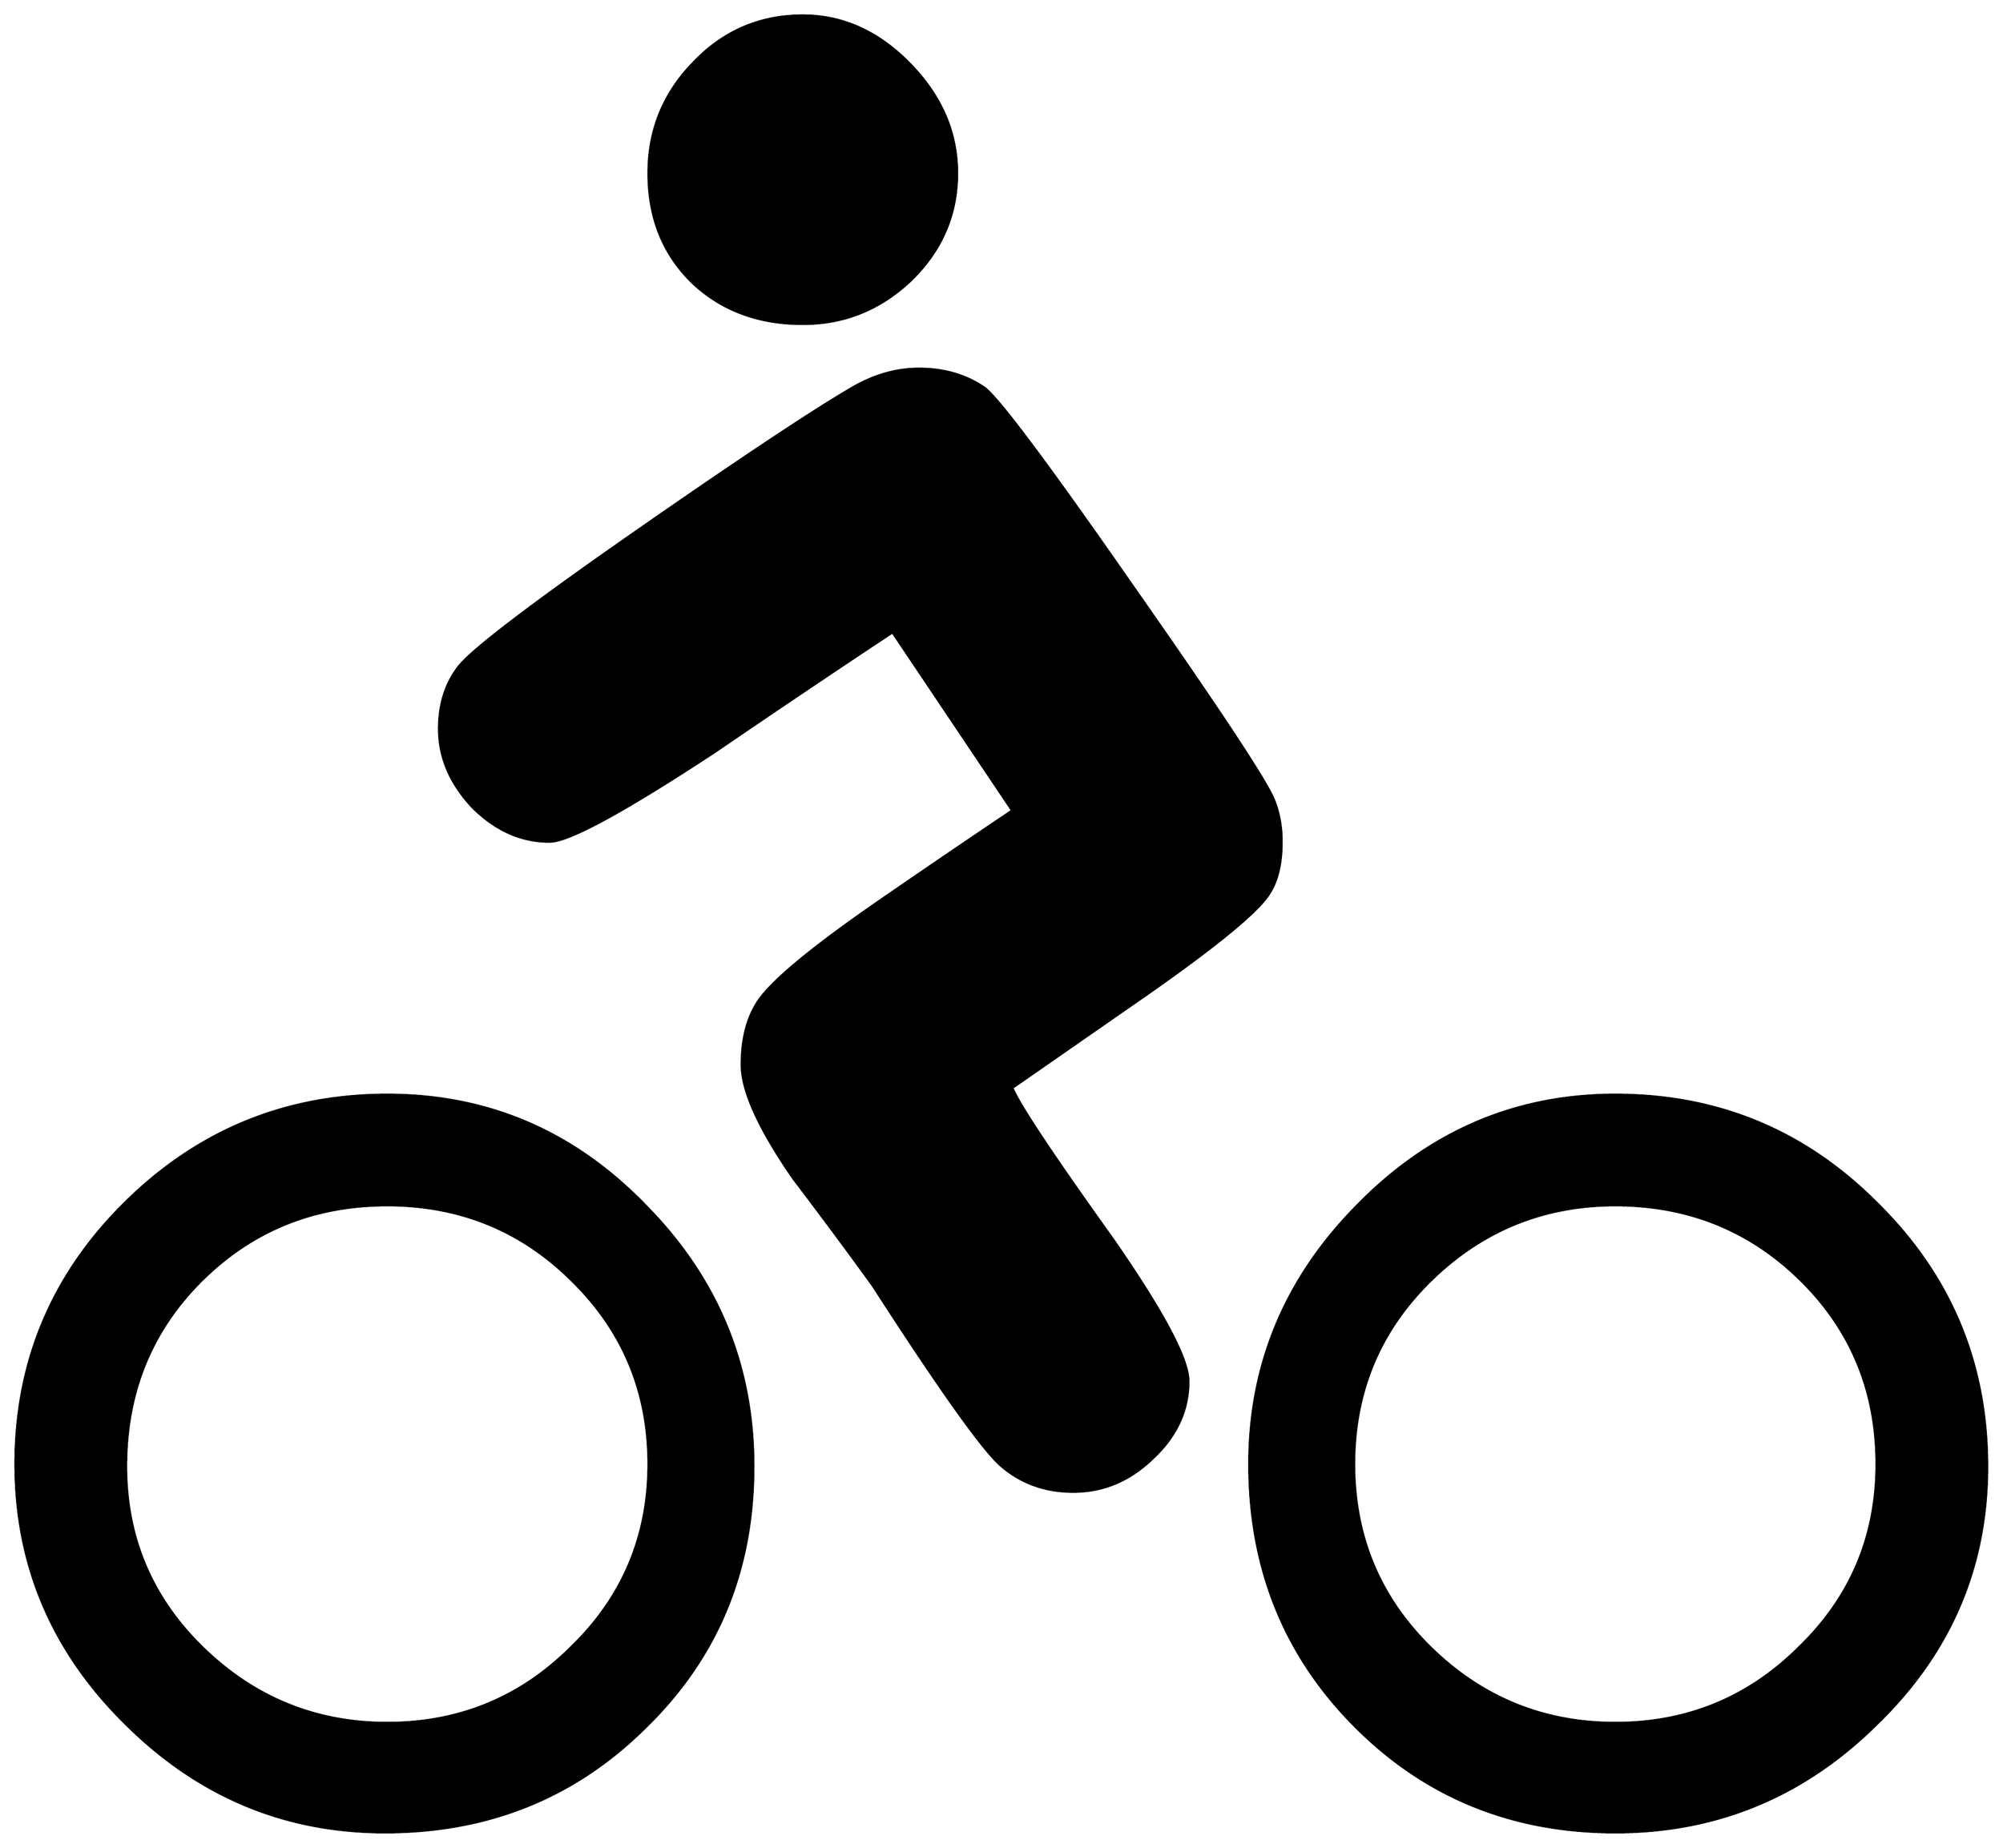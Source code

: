 


\begin{tikzpicture}[y=0.80pt, x=0.80pt, yscale=-1.0, xscale=1.0, inner sep=0pt, outer sep=0pt]
\begin{scope}[shift={(100.0,1653.0)},nonzero rule]
  \path[draw=.,fill=.,line width=1.600pt] (900.0,-1182.0) ..
    controls (900.0,-1146.0) and (886.667,-1115.0) ..
    (860.0,-1089.0) .. controls (833.333,-1063.667) and
    (802.0,-1051.0) .. (766.0,-1051.0) .. controls
    (727.333,-1051.0) and (695.333,-1063.0) .. (670.0,-1087.0) ..
    controls (644.667,-1111.667) and (632.0,-1143.333) ..
    (632.0,-1182.0) .. controls (632.0,-1219.333) and
    (645.0,-1251.333) .. (671.0,-1278.0) .. controls
    (697.0,-1305.333) and (728.667,-1319.0) .. (766.0,-1319.0) ..
    controls (800.667,-1319.0) and (831.667,-1305.0) ..
    (859.0,-1277.0) .. controls (886.333,-1249.0) and
    (900.0,-1217.333) .. (900.0,-1182.0) -- cycle(1795.0,-58.0) ..
    controls (1795.0,29.333) and (1763.0,104.0) .. (1699.0,166.0)
    .. controls (1635.667,228.667) and (1560.0,260.0) ..
    (1472.0,260.0) .. controls (1382.0,260.0) and (1306.333,229.0)
    .. (1245.0,167.0) .. controls (1184.333,105.667) and
    (1154.0,30.0) .. (1154.0,-60.0) .. controls (1154.0,-146.667)
    and (1185.333,-221.667) .. (1248.0,-285.0) .. controls
    (1310.667,-349.0) and (1385.333,-381.0) .. (1472.0,-381.0) ..
    controls (1561.333,-381.0) and (1637.333,-349.333) ..
    (1700.0,-286.0) .. controls (1763.333,-223.333) and
    (1795.0,-147.333) .. (1795.0,-58.0) -- cycle(1182.0,-601.0) ..
    controls (1182.0,-581.0) and (1178.0,-565.333) ..
    (1170.0,-554.0) .. controls (1158.667,-538.0) and
    (1124.0,-509.667) .. (1066.0,-469.0) .. controls
    (1026.667,-441.667) and (987.333,-414.333) .. (948.0,-387.0) ..
    controls (954.0,-372.333) and (983.0,-328.667) ..
    (1035.0,-256.0) .. controls (1079.0,-192.667) and
    (1101.0,-151.333) .. (1101.0,-132.0) .. controls
    (1101.0,-106.667) and (1090.667,-84.333) .. (1070.0,-65.0) ..
    controls (1050.0,-45.667) and (1027.0,-36.0) .. (1001.0,-36.0)
    .. controls (977.0,-36.0) and (956.333,-43.333) .. (939.0,-58.0)
    .. controls (923.667,-70.667) and (886.333,-123.0) ..
    (827.0,-215.0) .. controls (804.333,-246.333) and (781.333,-277.333)
    .. (758.0,-308.0) .. controls (728.0,-351.333) and
    (713.0,-384.333) .. (713.0,-407.0) .. controls (713.0,-431.667)
    and (718.667,-451.333) .. (730.0,-466.0) .. controls
    (744.0,-484.0) and (778.0,-511.667) .. (832.0,-549.0) ..
    controls (870.667,-575.667) and (909.333,-602.0) .. (948.0,-628.0)
    -- (844.0,-783.0) .. controls (792.667,-749.0) and
    (741.667,-714.667) .. (691.0,-680.0) .. controls (611.0,-627.333)
    and (562.667,-601.0) .. (546.0,-601.0) .. controls
    (521.333,-601.0) and (499.0,-611.0) .. (479.0,-631.0) ..
    controls (459.667,-651.667) and (450.0,-674.333) .. (450.0,-699.0)
    .. controls (450.0,-720.333) and (455.667,-738.333) ..
    (467.0,-753.0) .. controls (479.0,-768.333) and (533.0,-809.333)
    .. (629.0,-876.0) .. controls (716.333,-936.667) and
    (776.667,-976.667) .. (810.0,-996.0) .. controls (828.667,-1006.667)
    and (847.667,-1012.0) .. (867.0,-1012.0) .. controls
    (888.333,-1012.0) and (907.0,-1006.667) .. (923.0,-996.0) ..
    controls (934.333,-988.667) and (977.333,-931.333) ..
    (1052.0,-824.0) .. controls (1126.667,-717.333) and
    (1167.667,-655.333) .. (1175.0,-638.0) .. controls
    (1179.667,-626.667) and (1182.0,-614.333) .. (1182.0,-601.0) --
    cycle(723.0,-58.0) .. controls (723.0,32.0) and
    (692.0,107.333) .. (630.0,168.0) .. controls (568.667,229.333) and
    (493.0,260.0) .. (403.0,260.0) .. controls (315.667,260.0) and
    (240.333,228.333) .. (177.0,165.0) .. controls (113.667,102.333) and
    (82.0,27.333) .. (82.0,-60.0) .. controls (82.0,-148.667) and
    (113.667,-224.333) .. (177.0,-287.0) .. controls (240.333,-349.667)
    and (316.333,-381.0) .. (405.0,-381.0) .. controls
    (492.333,-381.0) and (567.0,-349.0) .. (629.0,-285.0) ..
    controls (691.667,-221.667) and (723.0,-146.0) .. (723.0,-58.0)
    -- cycle(1699.0,-60.0) .. controls (1699.0,-123.333) and
    (1677.0,-176.667) .. (1633.0,-220.0) .. controls
    (1589.0,-263.333) and (1535.333,-285.0) .. (1472.0,-285.0) ..
    controls (1409.333,-285.0) and (1355.667,-263.0) ..
    (1311.0,-219.0) .. controls (1267.0,-175.667) and
    (1245.0,-122.667) .. (1245.0,-60.0) .. controls (1245.0,2.667)
    and (1267.0,55.667) .. (1311.0,99.0) .. controls
    (1355.667,143.0) and (1409.333,165.0) .. (1472.0,165.0) ..
    controls (1534.667,165.0) and (1588.0,143.0) .. (1632.0,99.0)
    .. controls (1676.667,55.667) and (1699.0,2.667) .. (1699.0,-60.0)
    -- cycle(632.0,-60.0) .. controls (632.0,-122.667) and
    (610.0,-175.667) .. (566.0,-219.0) .. controls (522.0,-263.0)
    and (468.333,-285.0) .. (405.0,-285.0) .. controls
    (341.0,-285.0) and (287.0,-263.0) .. (243.0,-219.0) ..
    controls (199.667,-175.667) and (178.0,-122.0) .. (178.0,-58.0)
    .. controls (178.0,4.0) and (200.333,56.667) .. (245.0,100.0) ..
    controls (289.667,143.333) and (343.0,165.0) .. (405.0,165.0) ..
    controls (467.667,165.0) and (521.0,143.0) .. (565.0,99.0) ..
    controls (609.667,55.667) and (632.0,2.667) .. (632.0,-60.0) --
    cycle;
\end{scope}

\end{tikzpicture}

